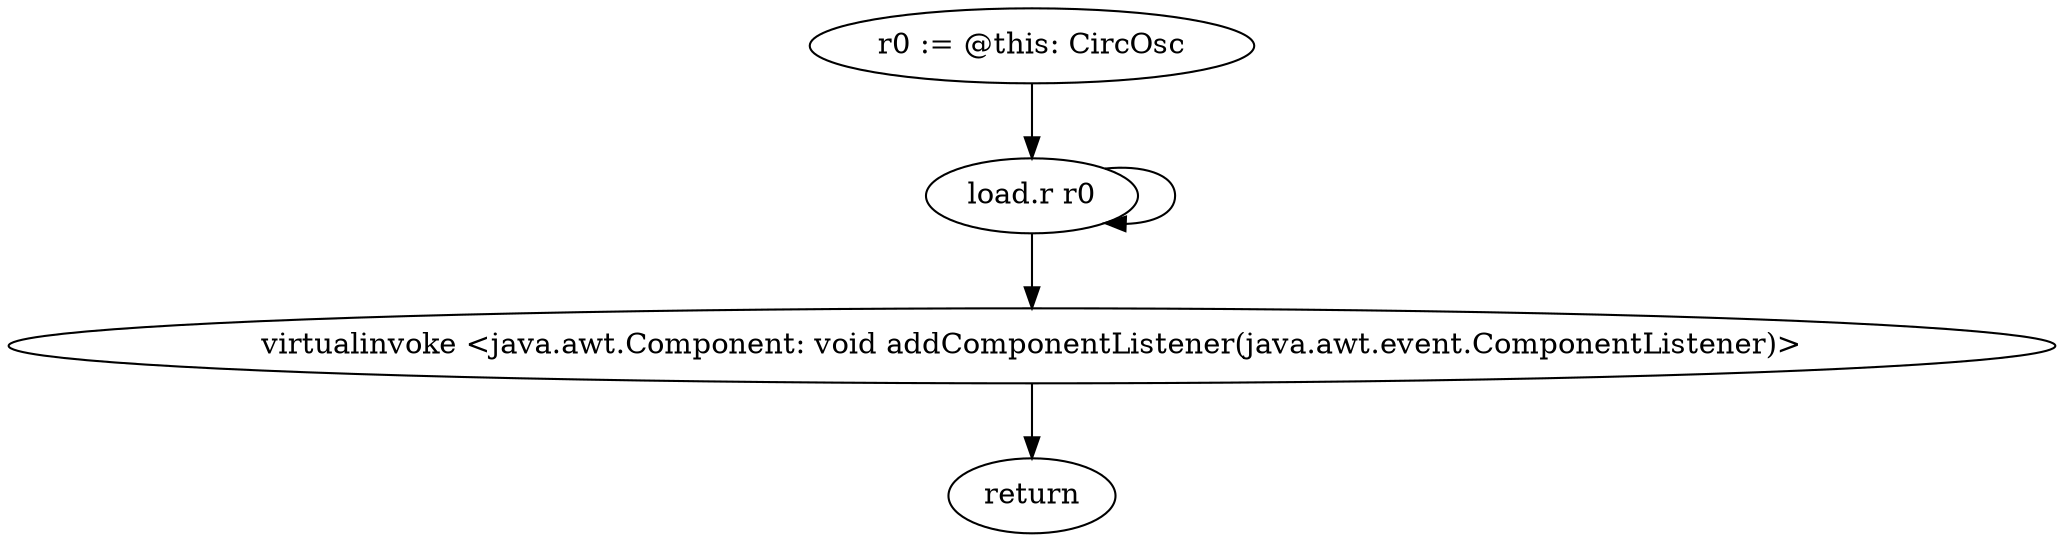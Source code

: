 digraph "" {
    "r0 := @this: CircOsc"
    "load.r r0"
    "r0 := @this: CircOsc"->"load.r r0";
    "load.r r0"->"load.r r0";
    "virtualinvoke <java.awt.Component: void addComponentListener(java.awt.event.ComponentListener)>"
    "load.r r0"->"virtualinvoke <java.awt.Component: void addComponentListener(java.awt.event.ComponentListener)>";
    "return"
    "virtualinvoke <java.awt.Component: void addComponentListener(java.awt.event.ComponentListener)>"->"return";
}
